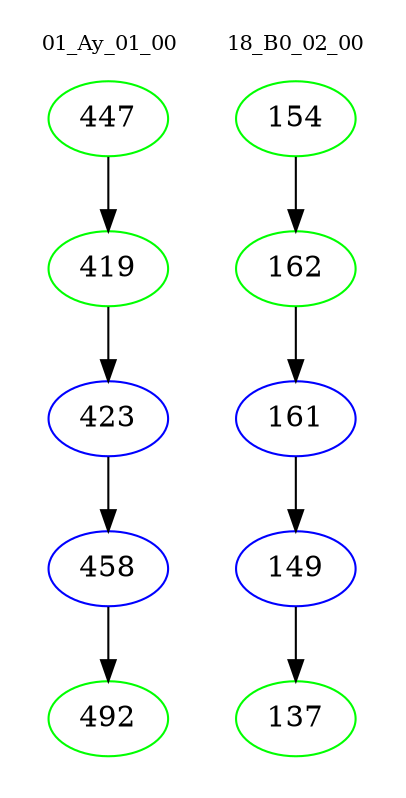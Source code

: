 digraph{
subgraph cluster_0 {
color = white
label = "01_Ay_01_00";
fontsize=10;
T0_447 [label="447", color="green"]
T0_447 -> T0_419 [color="black"]
T0_419 [label="419", color="green"]
T0_419 -> T0_423 [color="black"]
T0_423 [label="423", color="blue"]
T0_423 -> T0_458 [color="black"]
T0_458 [label="458", color="blue"]
T0_458 -> T0_492 [color="black"]
T0_492 [label="492", color="green"]
}
subgraph cluster_1 {
color = white
label = "18_B0_02_00";
fontsize=10;
T1_154 [label="154", color="green"]
T1_154 -> T1_162 [color="black"]
T1_162 [label="162", color="green"]
T1_162 -> T1_161 [color="black"]
T1_161 [label="161", color="blue"]
T1_161 -> T1_149 [color="black"]
T1_149 [label="149", color="blue"]
T1_149 -> T1_137 [color="black"]
T1_137 [label="137", color="green"]
}
}
